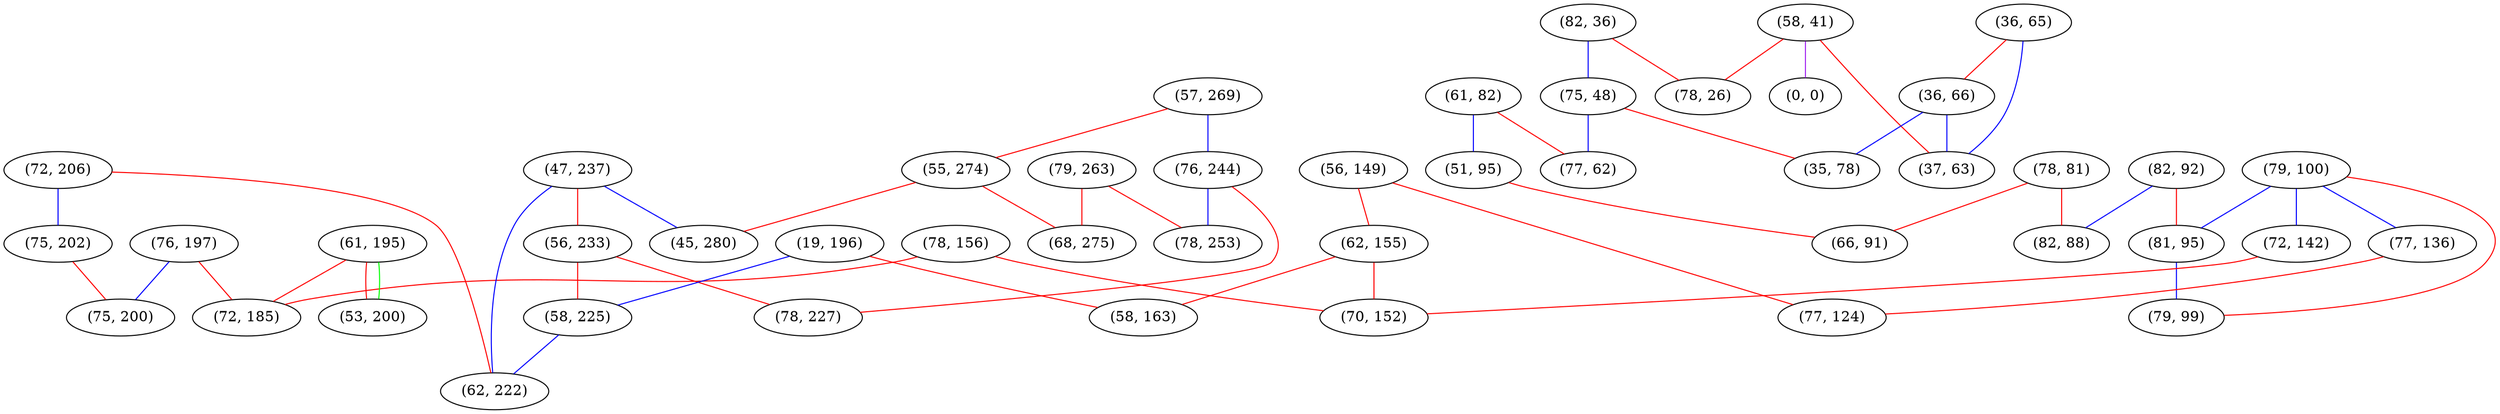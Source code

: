 graph "" {
"(78, 156)";
"(78, 81)";
"(47, 237)";
"(61, 82)";
"(51, 95)";
"(82, 92)";
"(58, 41)";
"(76, 197)";
"(57, 269)";
"(76, 244)";
"(79, 263)";
"(61, 195)";
"(79, 100)";
"(36, 65)";
"(55, 274)";
"(72, 185)";
"(72, 206)";
"(75, 202)";
"(56, 149)";
"(82, 36)";
"(0, 0)";
"(36, 66)";
"(66, 91)";
"(78, 253)";
"(62, 155)";
"(56, 233)";
"(37, 63)";
"(82, 88)";
"(19, 196)";
"(58, 225)";
"(81, 95)";
"(78, 26)";
"(53, 200)";
"(77, 136)";
"(62, 222)";
"(78, 227)";
"(75, 48)";
"(72, 142)";
"(68, 275)";
"(45, 280)";
"(75, 200)";
"(58, 163)";
"(77, 124)";
"(79, 99)";
"(77, 62)";
"(35, 78)";
"(70, 152)";
"(78, 156)" -- "(72, 185)"  [color=red, key=0, weight=1];
"(78, 156)" -- "(70, 152)"  [color=red, key=0, weight=1];
"(78, 81)" -- "(82, 88)"  [color=red, key=0, weight=1];
"(78, 81)" -- "(66, 91)"  [color=red, key=0, weight=1];
"(47, 237)" -- "(56, 233)"  [color=red, key=0, weight=1];
"(47, 237)" -- "(45, 280)"  [color=blue, key=0, weight=3];
"(47, 237)" -- "(62, 222)"  [color=blue, key=0, weight=3];
"(61, 82)" -- "(77, 62)"  [color=red, key=0, weight=1];
"(61, 82)" -- "(51, 95)"  [color=blue, key=0, weight=3];
"(51, 95)" -- "(66, 91)"  [color=red, key=0, weight=1];
"(82, 92)" -- "(82, 88)"  [color=blue, key=0, weight=3];
"(82, 92)" -- "(81, 95)"  [color=red, key=0, weight=1];
"(58, 41)" -- "(78, 26)"  [color=red, key=0, weight=1];
"(58, 41)" -- "(37, 63)"  [color=red, key=0, weight=1];
"(58, 41)" -- "(0, 0)"  [color=purple, key=0, weight=4];
"(76, 197)" -- "(72, 185)"  [color=red, key=0, weight=1];
"(76, 197)" -- "(75, 200)"  [color=blue, key=0, weight=3];
"(57, 269)" -- "(76, 244)"  [color=blue, key=0, weight=3];
"(57, 269)" -- "(55, 274)"  [color=red, key=0, weight=1];
"(76, 244)" -- "(78, 227)"  [color=red, key=0, weight=1];
"(76, 244)" -- "(78, 253)"  [color=blue, key=0, weight=3];
"(79, 263)" -- "(78, 253)"  [color=red, key=0, weight=1];
"(79, 263)" -- "(68, 275)"  [color=red, key=0, weight=1];
"(61, 195)" -- "(72, 185)"  [color=red, key=0, weight=1];
"(61, 195)" -- "(53, 200)"  [color=red, key=0, weight=1];
"(61, 195)" -- "(53, 200)"  [color=green, key=1, weight=2];
"(79, 100)" -- "(79, 99)"  [color=red, key=0, weight=1];
"(79, 100)" -- "(81, 95)"  [color=blue, key=0, weight=3];
"(79, 100)" -- "(77, 136)"  [color=blue, key=0, weight=3];
"(79, 100)" -- "(72, 142)"  [color=blue, key=0, weight=3];
"(36, 65)" -- "(36, 66)"  [color=red, key=0, weight=1];
"(36, 65)" -- "(37, 63)"  [color=blue, key=0, weight=3];
"(55, 274)" -- "(68, 275)"  [color=red, key=0, weight=1];
"(55, 274)" -- "(45, 280)"  [color=red, key=0, weight=1];
"(72, 206)" -- "(75, 202)"  [color=blue, key=0, weight=3];
"(72, 206)" -- "(62, 222)"  [color=red, key=0, weight=1];
"(75, 202)" -- "(75, 200)"  [color=red, key=0, weight=1];
"(56, 149)" -- "(62, 155)"  [color=red, key=0, weight=1];
"(56, 149)" -- "(77, 124)"  [color=red, key=0, weight=1];
"(82, 36)" -- "(75, 48)"  [color=blue, key=0, weight=3];
"(82, 36)" -- "(78, 26)"  [color=red, key=0, weight=1];
"(36, 66)" -- "(37, 63)"  [color=blue, key=0, weight=3];
"(36, 66)" -- "(35, 78)"  [color=blue, key=0, weight=3];
"(62, 155)" -- "(58, 163)"  [color=red, key=0, weight=1];
"(62, 155)" -- "(70, 152)"  [color=red, key=0, weight=1];
"(56, 233)" -- "(78, 227)"  [color=red, key=0, weight=1];
"(56, 233)" -- "(58, 225)"  [color=red, key=0, weight=1];
"(19, 196)" -- "(58, 163)"  [color=red, key=0, weight=1];
"(19, 196)" -- "(58, 225)"  [color=blue, key=0, weight=3];
"(58, 225)" -- "(62, 222)"  [color=blue, key=0, weight=3];
"(81, 95)" -- "(79, 99)"  [color=blue, key=0, weight=3];
"(77, 136)" -- "(77, 124)"  [color=red, key=0, weight=1];
"(75, 48)" -- "(77, 62)"  [color=blue, key=0, weight=3];
"(75, 48)" -- "(35, 78)"  [color=red, key=0, weight=1];
"(72, 142)" -- "(70, 152)"  [color=red, key=0, weight=1];
}
